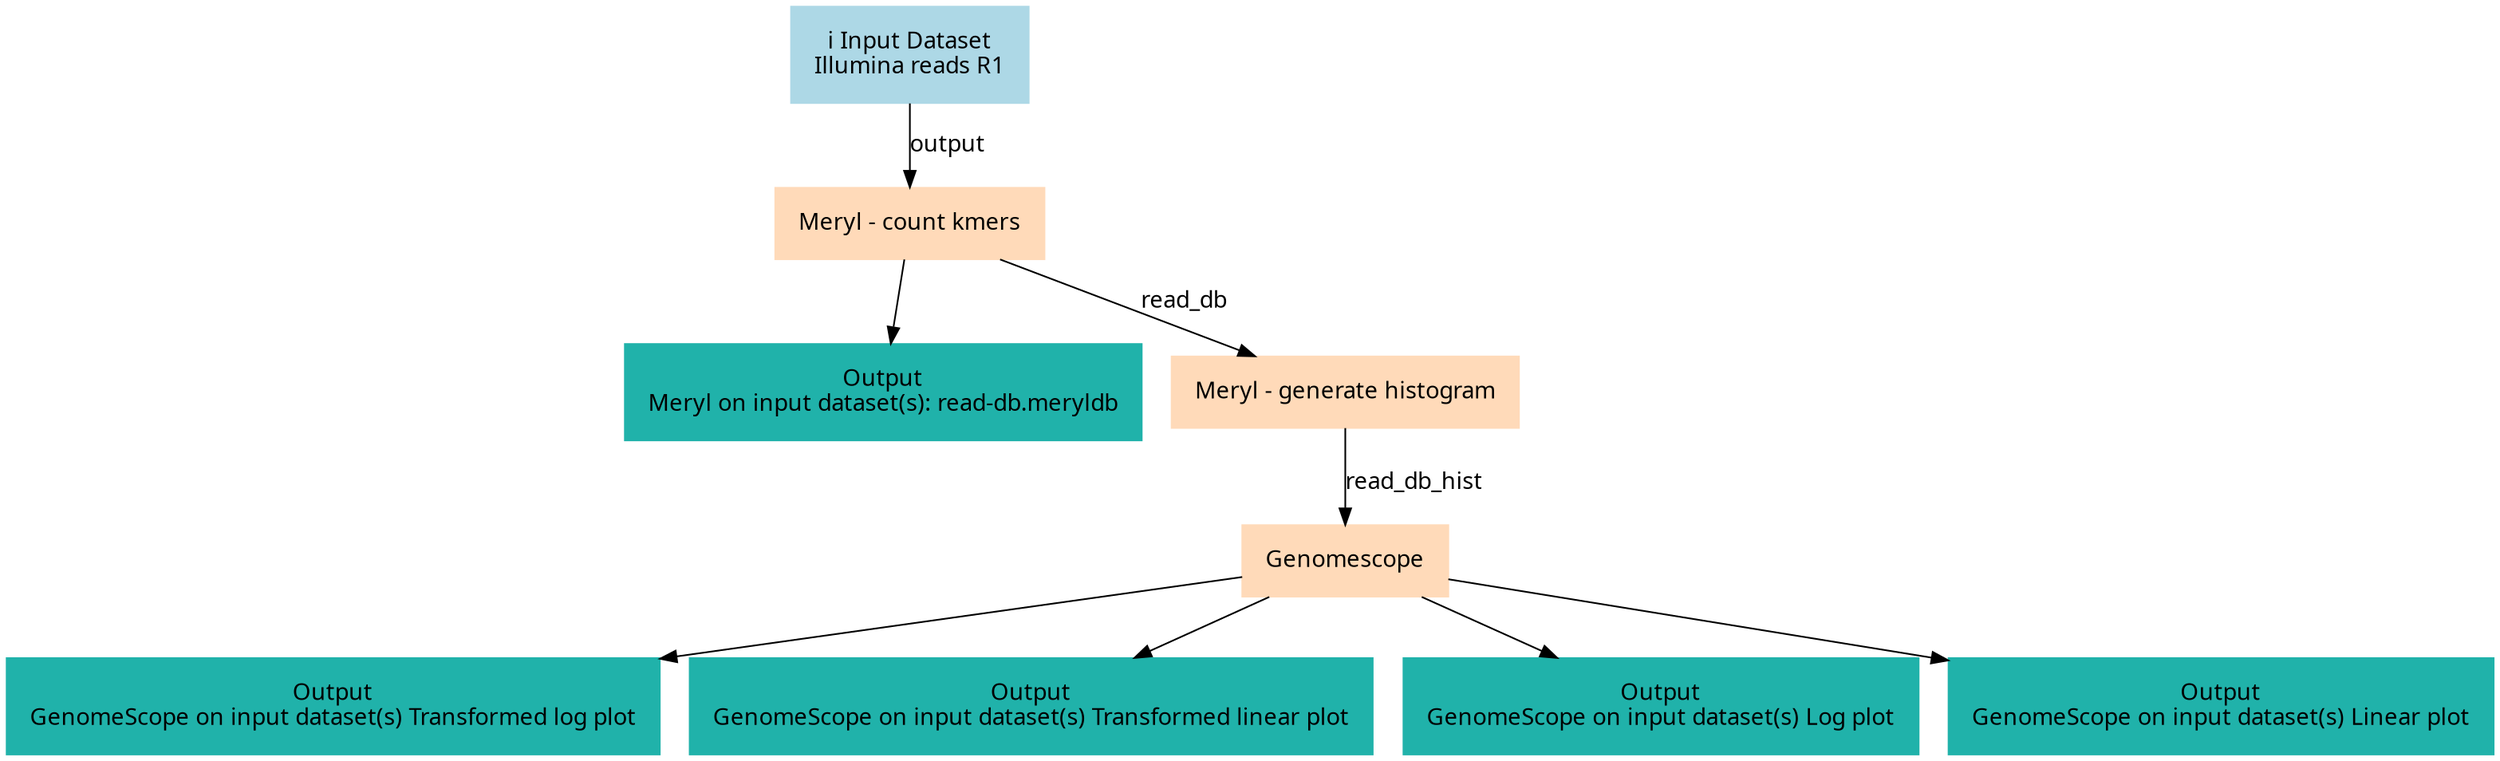 digraph main {
  node [fontname="Atkinson Hyperlegible", shape=box, color=white,style=filled,color=peachpuff,margin="0.2,0.2"];
  edge [fontname="Atkinson Hyperlegible"];
  0[color=lightblue,label="ℹ️ Input Dataset\nIllumina reads R1"]
  1[label="Meryl - count kmers"]
  0 -> 1 [label="output"]
  k899ddd934c0f4f81a9738120494ed983[color=lightseagreen,label="Output\nMeryl on input dataset(s): read-db.meryldb"]
  1 -> k899ddd934c0f4f81a9738120494ed983
  2[label="Meryl - generate histogram"]
  1 -> 2 [label="read_db"]
  3[label="Genomescope"]
  2 -> 3 [label="read_db_hist"]
  kefc727b61ef44c4c8cce35c7d3cc8aac[color=lightseagreen,label="Output\nGenomeScope on input dataset(s) Transformed log plot"]
  3 -> kefc727b61ef44c4c8cce35c7d3cc8aac
  k701df341576744bcade26af498ab7467[color=lightseagreen,label="Output\nGenomeScope on input dataset(s) Transformed linear plot"]
  3 -> k701df341576744bcade26af498ab7467
  k85fa4004b35147b384aa6788d338037a[color=lightseagreen,label="Output\nGenomeScope on input dataset(s) Log plot"]
  3 -> k85fa4004b35147b384aa6788d338037a
  kc71ce05598f0435493972f8833b90cc4[color=lightseagreen,label="Output\nGenomeScope on input dataset(s) Linear plot"]
  3 -> kc71ce05598f0435493972f8833b90cc4
}